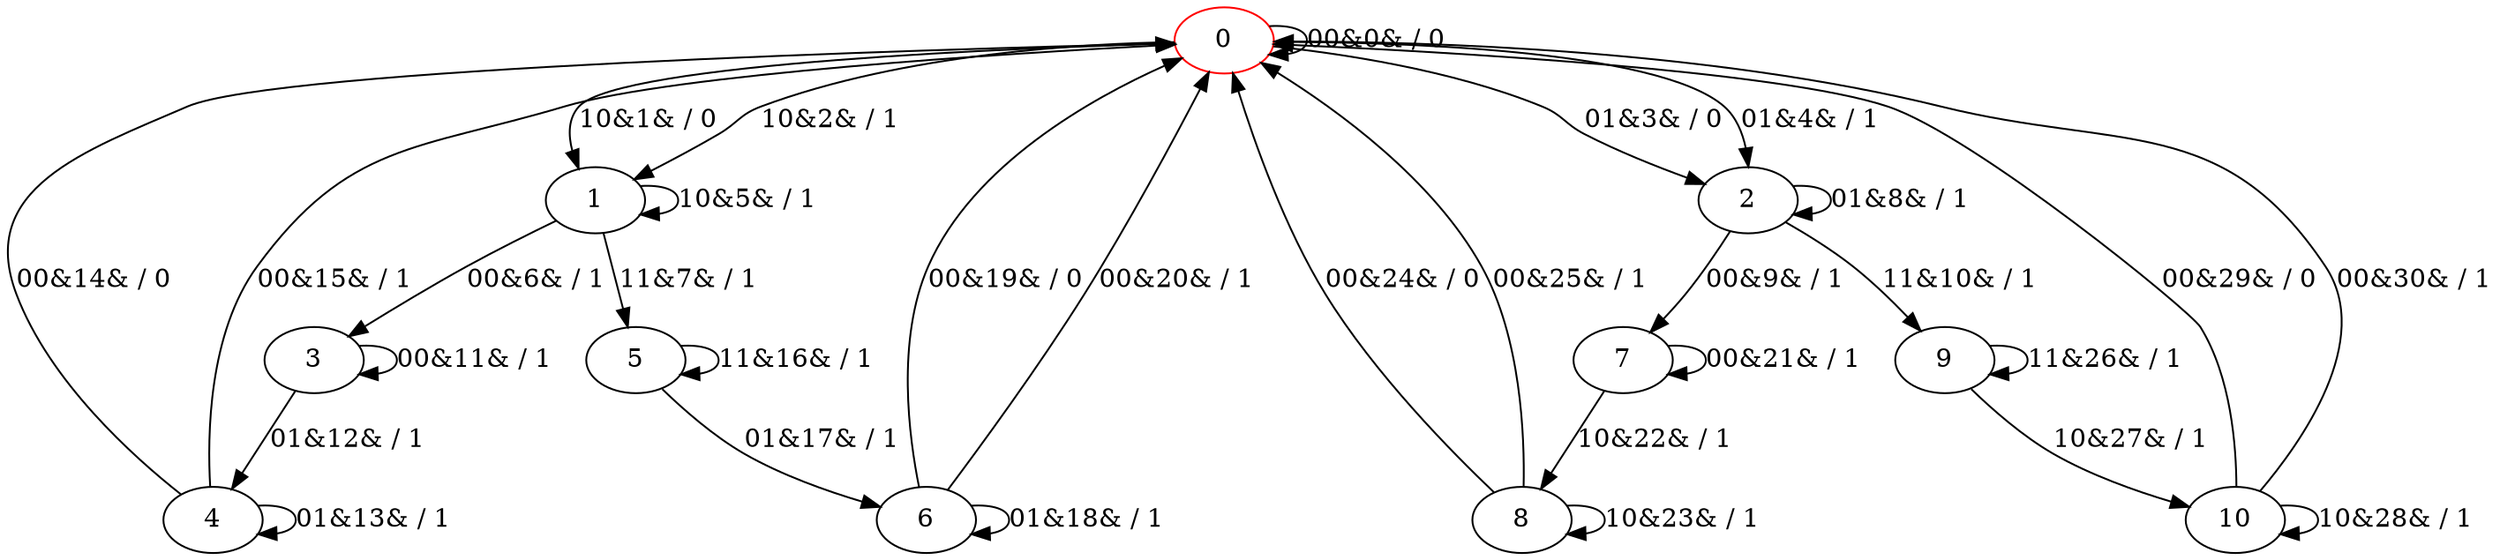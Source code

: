 digraph g {
0 [color="red"]
1
2
3
4
5
6
7
8
9
10
0 -> 0 [label="00&0& / 0"]
0 -> 1 [label="10&1& / 0"]
0 -> 1 [label="10&2& / 1"]
0 -> 2 [label="01&3& / 0"]
0 -> 2 [label="01&4& / 1"]
1 -> 1 [label="10&5& / 1"]
1 -> 3 [label="00&6& / 1"]
1 -> 5 [label="11&7& / 1"]
2 -> 2 [label="01&8& / 1"]
2 -> 7 [label="00&9& / 1"]
2 -> 9 [label="11&10& / 1"]
3 -> 3 [label="00&11& / 1"]
3 -> 4 [label="01&12& / 1"]
4 -> 4 [label="01&13& / 1"]
4 -> 0 [label="00&14& / 0"]
4 -> 0 [label="00&15& / 1"]
5 -> 5 [label="11&16& / 1"]
5 -> 6 [label="01&17& / 1"]
6 -> 6 [label="01&18& / 1"]
6 -> 0 [label="00&19& / 0"]
6 -> 0 [label="00&20& / 1"]
7 -> 7 [label="00&21& / 1"]
7 -> 8 [label="10&22& / 1"]
8 -> 8 [label="10&23& / 1"]
8 -> 0 [label="00&24& / 0"]
8 -> 0 [label="00&25& / 1"]
9 -> 9 [label="11&26& / 1"]
9 -> 10 [label="10&27& / 1"]
10 -> 10 [label="10&28& / 1"]
10 -> 0 [label="00&29& / 0"]
10 -> 0 [label="00&30& / 1"]
}